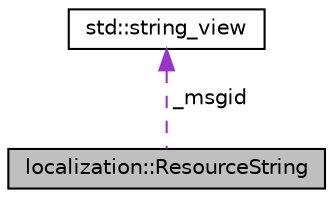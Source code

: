digraph "localization::ResourceString"
{
 // LATEX_PDF_SIZE
  edge [fontname="Helvetica",fontsize="10",labelfontname="Helvetica",labelfontsize="10"];
  node [fontname="Helvetica",fontsize="10",shape=record];
  Node1 [label="localization::ResourceString",height=0.2,width=0.4,color="black", fillcolor="grey75", style="filled", fontcolor="black",tooltip="Translatable string. Will register itself in the loaded locales."];
  Node2 -> Node1 [dir="back",color="darkorchid3",fontsize="10",style="dashed",label=" _msgid" ,fontname="Helvetica"];
  Node2 [label="std::string_view",height=0.2,width=0.4,color="black", fillcolor="white", style="filled",URL="/home/runner/work/Bomberman-Global-Offensive/Bomberman-Global-Offensive/doc/external/cppreference-doxygen-web.tag.xml$cpp/string/basic_string_view.html",tooltip=" "];
}
